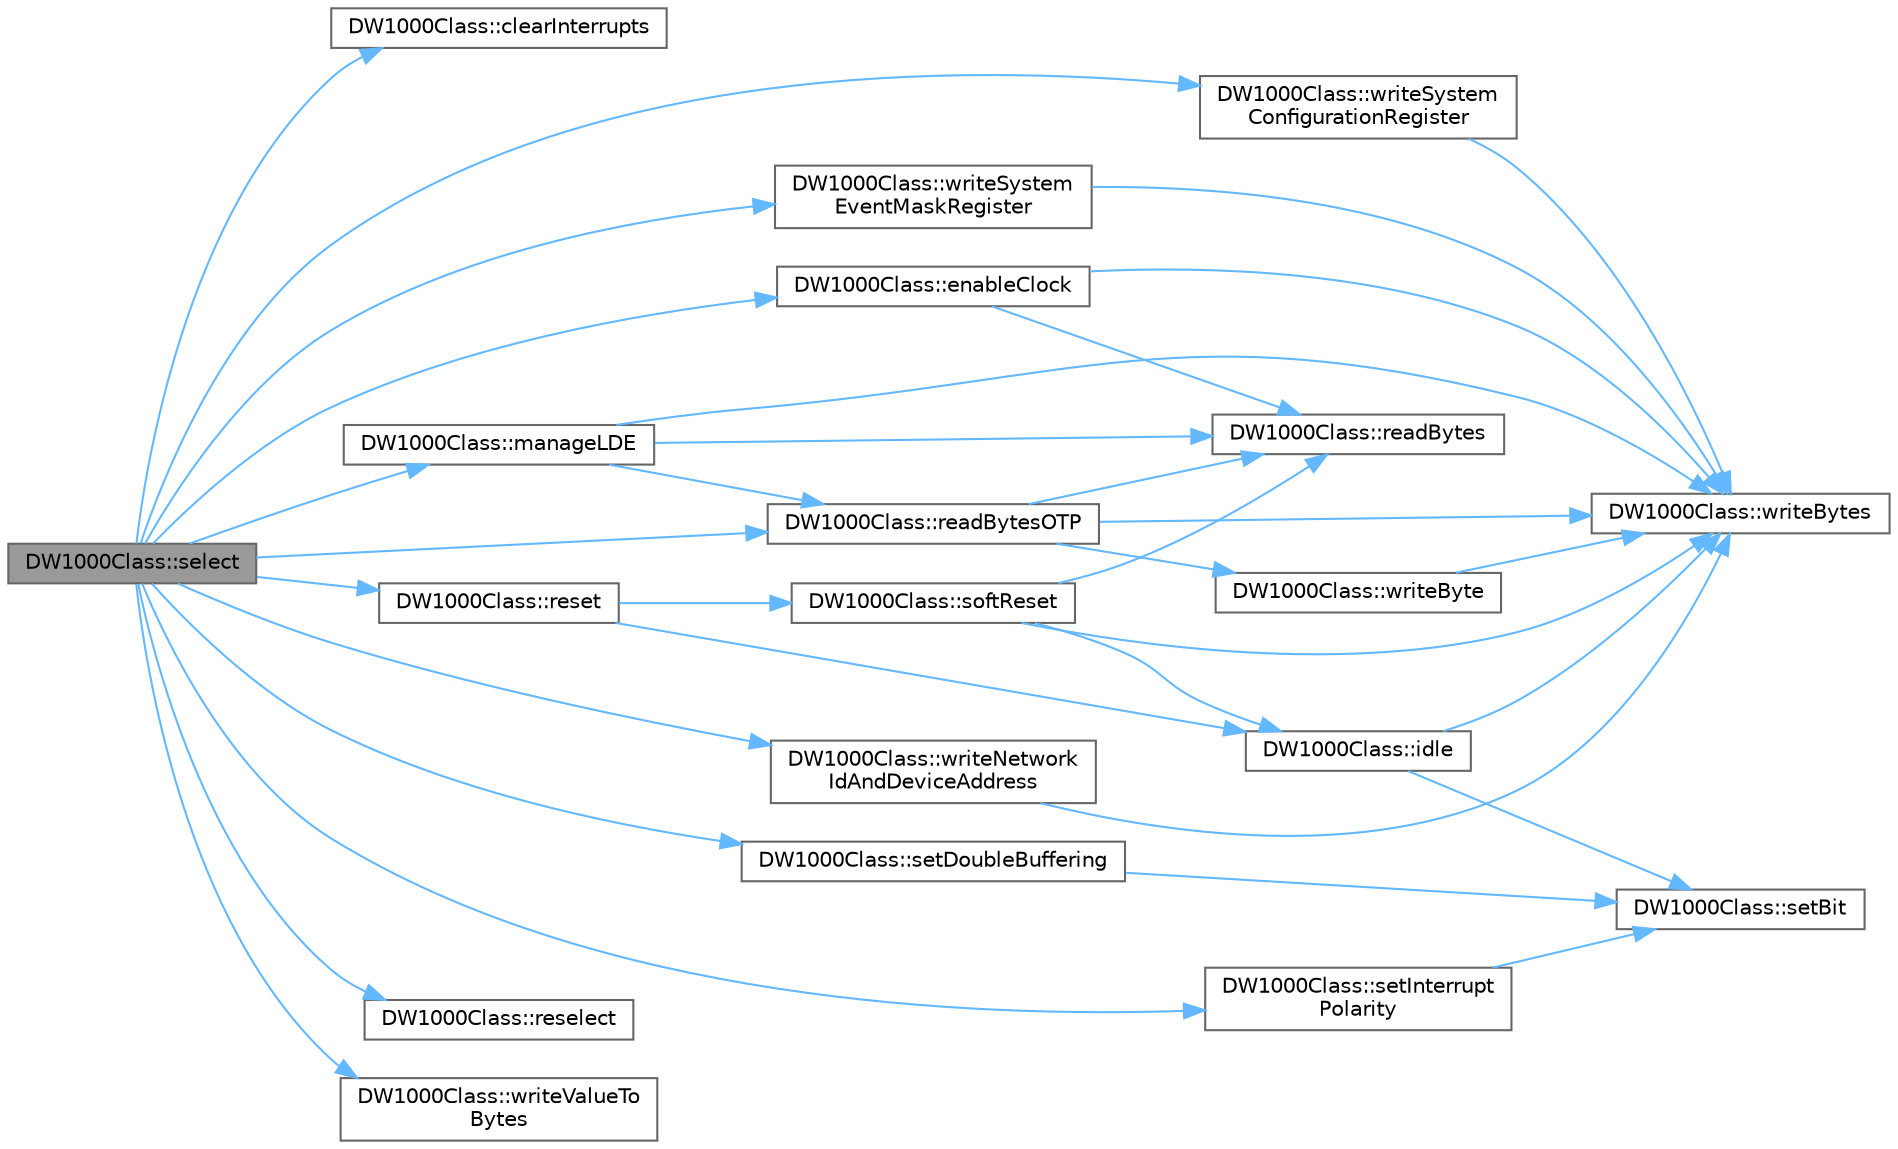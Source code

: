digraph "DW1000Class::select"
{
 // LATEX_PDF_SIZE
  bgcolor="transparent";
  edge [fontname=Helvetica,fontsize=10,labelfontname=Helvetica,labelfontsize=10];
  node [fontname=Helvetica,fontsize=10,shape=box,height=0.2,width=0.4];
  rankdir="LR";
  Node1 [id="Node000001",label="DW1000Class::select",height=0.2,width=0.4,color="gray40", fillcolor="grey60", style="filled", fontcolor="black",tooltip=" "];
  Node1 -> Node2 [id="edge1_Node000001_Node000002",color="steelblue1",style="solid",tooltip=" "];
  Node2 [id="Node000002",label="DW1000Class::clearInterrupts",height=0.2,width=0.4,color="grey40", fillcolor="white", style="filled",URL="$class_d_w1000_class.html#a70dad45b7bcbd302b1cacac10d5dcec7",tooltip=" "];
  Node1 -> Node3 [id="edge2_Node000001_Node000003",color="steelblue1",style="solid",tooltip=" "];
  Node3 [id="Node000003",label="DW1000Class::enableClock",height=0.2,width=0.4,color="grey40", fillcolor="white", style="filled",URL="$class_d_w1000_class.html#ac3bd00b1a7c8aac778b8d433486acbb4",tooltip=" "];
  Node3 -> Node4 [id="edge3_Node000003_Node000004",color="steelblue1",style="solid",tooltip=" "];
  Node4 [id="Node000004",label="DW1000Class::readBytes",height=0.2,width=0.4,color="grey40", fillcolor="white", style="filled",URL="$class_d_w1000_class.html#af163ec9c195c9854f51959a6276e92bb",tooltip=" "];
  Node3 -> Node5 [id="edge4_Node000003_Node000005",color="steelblue1",style="solid",tooltip=" "];
  Node5 [id="Node000005",label="DW1000Class::writeBytes",height=0.2,width=0.4,color="grey40", fillcolor="white", style="filled",URL="$class_d_w1000_class.html#a0772ea0dca8931657f4cca4570cf000d",tooltip=" "];
  Node1 -> Node6 [id="edge5_Node000001_Node000006",color="steelblue1",style="solid",tooltip=" "];
  Node6 [id="Node000006",label="DW1000Class::manageLDE",height=0.2,width=0.4,color="grey40", fillcolor="white", style="filled",URL="$class_d_w1000_class.html#ab9c59dffa5f686c9f301e5e000ee54e5",tooltip=" "];
  Node6 -> Node4 [id="edge6_Node000006_Node000004",color="steelblue1",style="solid",tooltip=" "];
  Node6 -> Node7 [id="edge7_Node000006_Node000007",color="steelblue1",style="solid",tooltip=" "];
  Node7 [id="Node000007",label="DW1000Class::readBytesOTP",height=0.2,width=0.4,color="grey40", fillcolor="white", style="filled",URL="$class_d_w1000_class.html#ab5c8e7c24fe945722913eee8e062178b",tooltip=" "];
  Node7 -> Node4 [id="edge8_Node000007_Node000004",color="steelblue1",style="solid",tooltip=" "];
  Node7 -> Node8 [id="edge9_Node000007_Node000008",color="steelblue1",style="solid",tooltip=" "];
  Node8 [id="Node000008",label="DW1000Class::writeByte",height=0.2,width=0.4,color="grey40", fillcolor="white", style="filled",URL="$class_d_w1000_class.html#a34ca9fd80c4118766da0ca42a71d1b4f",tooltip=" "];
  Node8 -> Node5 [id="edge10_Node000008_Node000005",color="steelblue1",style="solid",tooltip=" "];
  Node7 -> Node5 [id="edge11_Node000007_Node000005",color="steelblue1",style="solid",tooltip=" "];
  Node6 -> Node5 [id="edge12_Node000006_Node000005",color="steelblue1",style="solid",tooltip=" "];
  Node1 -> Node7 [id="edge13_Node000001_Node000007",color="steelblue1",style="solid",tooltip=" "];
  Node1 -> Node9 [id="edge14_Node000001_Node000009",color="steelblue1",style="solid",tooltip=" "];
  Node9 [id="Node000009",label="DW1000Class::reselect",height=0.2,width=0.4,color="grey40", fillcolor="white", style="filled",URL="$class_d_w1000_class.html#a158b7db4ffef8809c7ddc9548c3a4497",tooltip=" "];
  Node1 -> Node10 [id="edge15_Node000001_Node000010",color="steelblue1",style="solid",tooltip=" "];
  Node10 [id="Node000010",label="DW1000Class::reset",height=0.2,width=0.4,color="grey40", fillcolor="white", style="filled",URL="$class_d_w1000_class.html#a99f7a8f0fc4b4b20e96c2204518038a3",tooltip=" "];
  Node10 -> Node11 [id="edge16_Node000010_Node000011",color="steelblue1",style="solid",tooltip=" "];
  Node11 [id="Node000011",label="DW1000Class::idle",height=0.2,width=0.4,color="grey40", fillcolor="white", style="filled",URL="$class_d_w1000_class.html#a02b962429abec24f14178d33fe1079df",tooltip=" "];
  Node11 -> Node12 [id="edge17_Node000011_Node000012",color="steelblue1",style="solid",tooltip=" "];
  Node12 [id="Node000012",label="DW1000Class::setBit",height=0.2,width=0.4,color="grey40", fillcolor="white", style="filled",URL="$class_d_w1000_class.html#a14b341e885a725909445c2a28b1efdfa",tooltip=" "];
  Node11 -> Node5 [id="edge18_Node000011_Node000005",color="steelblue1",style="solid",tooltip=" "];
  Node10 -> Node13 [id="edge19_Node000010_Node000013",color="steelblue1",style="solid",tooltip=" "];
  Node13 [id="Node000013",label="DW1000Class::softReset",height=0.2,width=0.4,color="grey40", fillcolor="white", style="filled",URL="$class_d_w1000_class.html#a3c0b2be061b5356a0ebbc97b74fe2dfb",tooltip=" "];
  Node13 -> Node11 [id="edge20_Node000013_Node000011",color="steelblue1",style="solid",tooltip=" "];
  Node13 -> Node4 [id="edge21_Node000013_Node000004",color="steelblue1",style="solid",tooltip=" "];
  Node13 -> Node5 [id="edge22_Node000013_Node000005",color="steelblue1",style="solid",tooltip=" "];
  Node1 -> Node14 [id="edge23_Node000001_Node000014",color="steelblue1",style="solid",tooltip=" "];
  Node14 [id="Node000014",label="DW1000Class::setDoubleBuffering",height=0.2,width=0.4,color="grey40", fillcolor="white", style="filled",URL="$class_d_w1000_class.html#a05342d22e7ad6adbec5b8d52fa66183b",tooltip=" "];
  Node14 -> Node12 [id="edge24_Node000014_Node000012",color="steelblue1",style="solid",tooltip=" "];
  Node1 -> Node15 [id="edge25_Node000001_Node000015",color="steelblue1",style="solid",tooltip=" "];
  Node15 [id="Node000015",label="DW1000Class::setInterrupt\lPolarity",height=0.2,width=0.4,color="grey40", fillcolor="white", style="filled",URL="$class_d_w1000_class.html#a5948322fa674b74c0d16ac8997dc701b",tooltip=" "];
  Node15 -> Node12 [id="edge26_Node000015_Node000012",color="steelblue1",style="solid",tooltip=" "];
  Node1 -> Node16 [id="edge27_Node000001_Node000016",color="steelblue1",style="solid",tooltip=" "];
  Node16 [id="Node000016",label="DW1000Class::writeNetwork\lIdAndDeviceAddress",height=0.2,width=0.4,color="grey40", fillcolor="white", style="filled",URL="$class_d_w1000_class.html#a8a0ca63db7e1957c4bab94f49a018be4",tooltip=" "];
  Node16 -> Node5 [id="edge28_Node000016_Node000005",color="steelblue1",style="solid",tooltip=" "];
  Node1 -> Node17 [id="edge29_Node000001_Node000017",color="steelblue1",style="solid",tooltip=" "];
  Node17 [id="Node000017",label="DW1000Class::writeSystem\lConfigurationRegister",height=0.2,width=0.4,color="grey40", fillcolor="white", style="filled",URL="$class_d_w1000_class.html#ac5ff65d716216fa71853c3df3efa3853",tooltip=" "];
  Node17 -> Node5 [id="edge30_Node000017_Node000005",color="steelblue1",style="solid",tooltip=" "];
  Node1 -> Node18 [id="edge31_Node000001_Node000018",color="steelblue1",style="solid",tooltip=" "];
  Node18 [id="Node000018",label="DW1000Class::writeSystem\lEventMaskRegister",height=0.2,width=0.4,color="grey40", fillcolor="white", style="filled",URL="$class_d_w1000_class.html#a27785065539bdce2646abd6c0b3c9804",tooltip=" "];
  Node18 -> Node5 [id="edge32_Node000018_Node000005",color="steelblue1",style="solid",tooltip=" "];
  Node1 -> Node19 [id="edge33_Node000001_Node000019",color="steelblue1",style="solid",tooltip=" "];
  Node19 [id="Node000019",label="DW1000Class::writeValueTo\lBytes",height=0.2,width=0.4,color="grey40", fillcolor="white", style="filled",URL="$class_d_w1000_class.html#a7d067d3161c31c092e1b892053f7b3ad",tooltip=" "];
}
